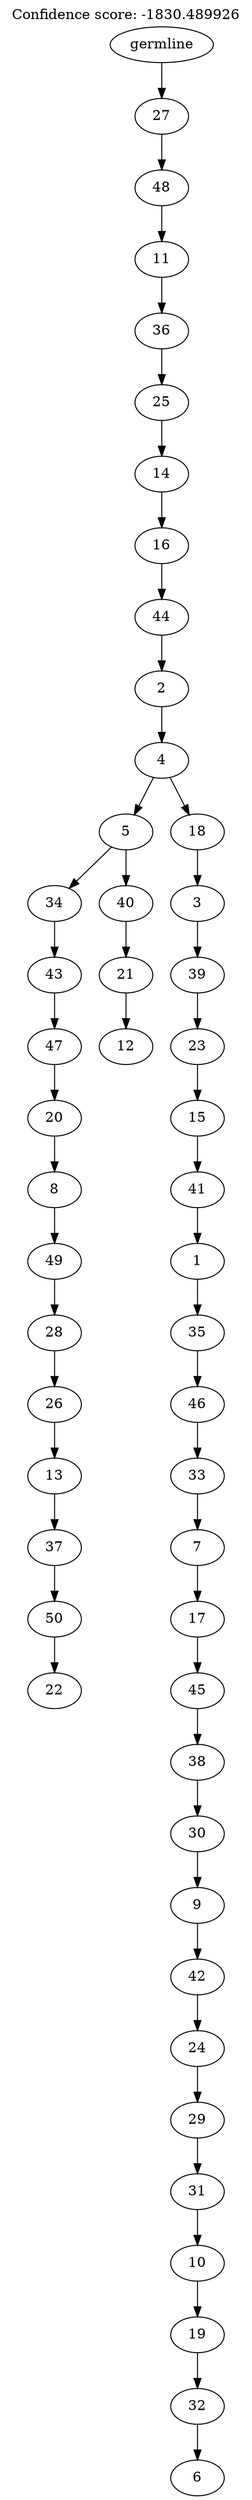 digraph g {
	"49" -> "50";
	"50" [label="22"];
	"48" -> "49";
	"49" [label="50"];
	"47" -> "48";
	"48" [label="37"];
	"46" -> "47";
	"47" [label="13"];
	"45" -> "46";
	"46" [label="26"];
	"44" -> "45";
	"45" [label="28"];
	"43" -> "44";
	"44" [label="49"];
	"42" -> "43";
	"43" [label="8"];
	"41" -> "42";
	"42" [label="20"];
	"40" -> "41";
	"41" [label="47"];
	"39" -> "40";
	"40" [label="43"];
	"37" -> "38";
	"38" [label="12"];
	"36" -> "37";
	"37" [label="21"];
	"35" -> "36";
	"36" [label="40"];
	"35" -> "39";
	"39" [label="34"];
	"33" -> "34";
	"34" [label="6"];
	"32" -> "33";
	"33" [label="32"];
	"31" -> "32";
	"32" [label="19"];
	"30" -> "31";
	"31" [label="10"];
	"29" -> "30";
	"30" [label="31"];
	"28" -> "29";
	"29" [label="29"];
	"27" -> "28";
	"28" [label="24"];
	"26" -> "27";
	"27" [label="42"];
	"25" -> "26";
	"26" [label="9"];
	"24" -> "25";
	"25" [label="30"];
	"23" -> "24";
	"24" [label="38"];
	"22" -> "23";
	"23" [label="45"];
	"21" -> "22";
	"22" [label="17"];
	"20" -> "21";
	"21" [label="7"];
	"19" -> "20";
	"20" [label="33"];
	"18" -> "19";
	"19" [label="46"];
	"17" -> "18";
	"18" [label="35"];
	"16" -> "17";
	"17" [label="1"];
	"15" -> "16";
	"16" [label="41"];
	"14" -> "15";
	"15" [label="15"];
	"13" -> "14";
	"14" [label="23"];
	"12" -> "13";
	"13" [label="39"];
	"11" -> "12";
	"12" [label="3"];
	"10" -> "11";
	"11" [label="18"];
	"10" -> "35";
	"35" [label="5"];
	"9" -> "10";
	"10" [label="4"];
	"8" -> "9";
	"9" [label="2"];
	"7" -> "8";
	"8" [label="44"];
	"6" -> "7";
	"7" [label="16"];
	"5" -> "6";
	"6" [label="14"];
	"4" -> "5";
	"5" [label="25"];
	"3" -> "4";
	"4" [label="36"];
	"2" -> "3";
	"3" [label="11"];
	"1" -> "2";
	"2" [label="48"];
	"0" -> "1";
	"1" [label="27"];
	"0" [label="germline"];
	labelloc="t";
	label="Confidence score: -1830.489926";
}
